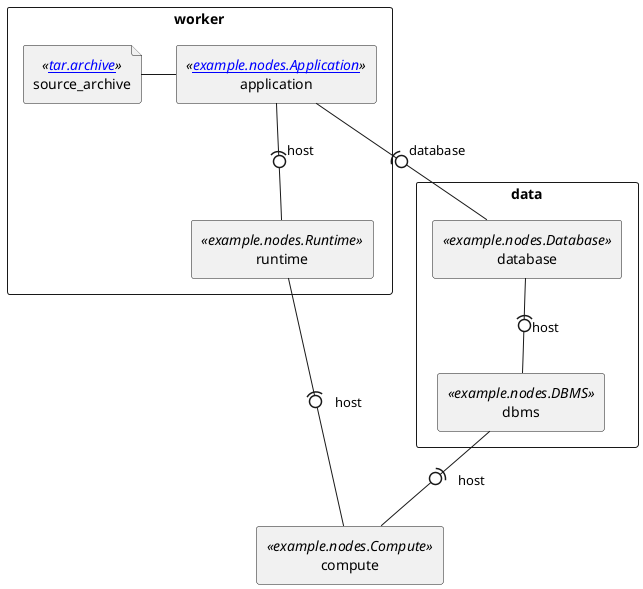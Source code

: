 @startuml
skinparam componentStyle rectangle

rectangle "worker" {
[application] <<[[https://vintner.opentosca.org example.nodes.Application]]>>
file source_archive <<[[https://vintner.opentosca.org tar.archive]]>> as application_0
application_0 - application

[runtime] <<example.nodes.Runtime>>

}
rectangle "data" {
[database] <<example.nodes.Database>>

[dbms] <<example.nodes.DBMS>>

}

[compute] <<example.nodes.Compute>>


application -(0- runtime : host
application -(0- database : database
runtime -(0- compute : host
database -(0- dbms : host
dbms -(0- compute : host

@enduml